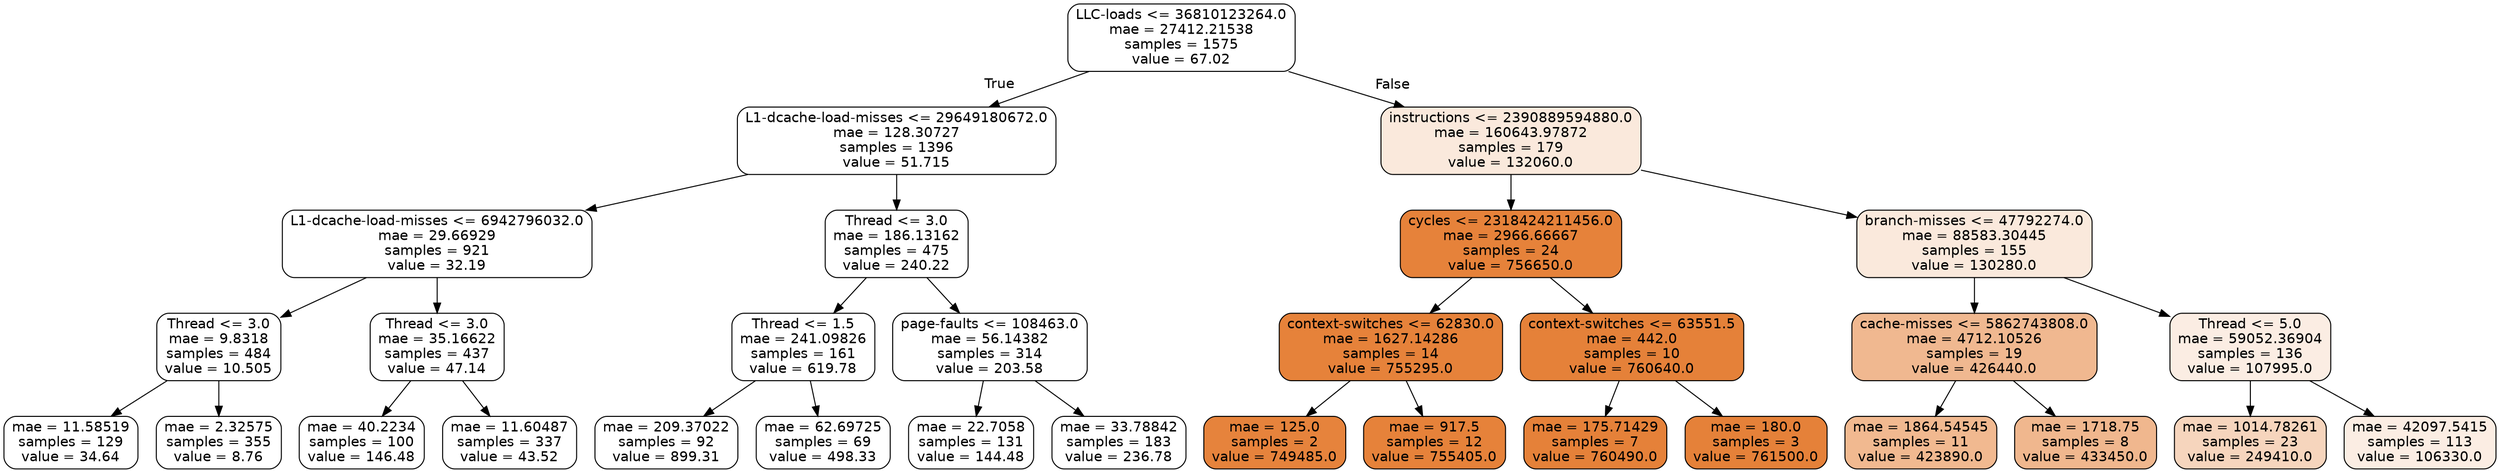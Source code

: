 digraph Tree {
node [shape=box, style="filled, rounded", color="black", fontname=helvetica] ;
edge [fontname=helvetica] ;
0 [label="LLC-loads <= 36810123264.0\nmae = 27412.21538\nsamples = 1575\nvalue = 67.02", fillcolor="#e5813900"] ;
1 [label="L1-dcache-load-misses <= 29649180672.0\nmae = 128.30727\nsamples = 1396\nvalue = 51.715", fillcolor="#e5813900"] ;
0 -> 1 [labeldistance=2.5, labelangle=45, headlabel="True"] ;
2 [label="L1-dcache-load-misses <= 6942796032.0\nmae = 29.66929\nsamples = 921\nvalue = 32.19", fillcolor="#e5813900"] ;
1 -> 2 ;
3 [label="Thread <= 3.0\nmae = 9.8318\nsamples = 484\nvalue = 10.505", fillcolor="#e5813900"] ;
2 -> 3 ;
4 [label="mae = 11.58519\nsamples = 129\nvalue = 34.64", fillcolor="#e5813900"] ;
3 -> 4 ;
5 [label="mae = 2.32575\nsamples = 355\nvalue = 8.76", fillcolor="#e5813900"] ;
3 -> 5 ;
6 [label="Thread <= 3.0\nmae = 35.16622\nsamples = 437\nvalue = 47.14", fillcolor="#e5813900"] ;
2 -> 6 ;
7 [label="mae = 40.2234\nsamples = 100\nvalue = 146.48", fillcolor="#e5813900"] ;
6 -> 7 ;
8 [label="mae = 11.60487\nsamples = 337\nvalue = 43.52", fillcolor="#e5813900"] ;
6 -> 8 ;
9 [label="Thread <= 3.0\nmae = 186.13162\nsamples = 475\nvalue = 240.22", fillcolor="#e5813900"] ;
1 -> 9 ;
10 [label="Thread <= 1.5\nmae = 241.09826\nsamples = 161\nvalue = 619.78", fillcolor="#e5813900"] ;
9 -> 10 ;
11 [label="mae = 209.37022\nsamples = 92\nvalue = 899.31", fillcolor="#e5813900"] ;
10 -> 11 ;
12 [label="mae = 62.69725\nsamples = 69\nvalue = 498.33", fillcolor="#e5813900"] ;
10 -> 12 ;
13 [label="page-faults <= 108463.0\nmae = 56.14382\nsamples = 314\nvalue = 203.58", fillcolor="#e5813900"] ;
9 -> 13 ;
14 [label="mae = 22.7058\nsamples = 131\nvalue = 144.48", fillcolor="#e5813900"] ;
13 -> 14 ;
15 [label="mae = 33.78842\nsamples = 183\nvalue = 236.78", fillcolor="#e5813900"] ;
13 -> 15 ;
16 [label="instructions <= 2390889594880.0\nmae = 160643.97872\nsamples = 179\nvalue = 132060.0", fillcolor="#e581392c"] ;
0 -> 16 [labeldistance=2.5, labelangle=-45, headlabel="False"] ;
17 [label="cycles <= 2318424211456.0\nmae = 2966.66667\nsamples = 24\nvalue = 756650.0", fillcolor="#e58139fd"] ;
16 -> 17 ;
18 [label="context-switches <= 62830.0\nmae = 1627.14286\nsamples = 14\nvalue = 755295.0", fillcolor="#e58139fd"] ;
17 -> 18 ;
19 [label="mae = 125.0\nsamples = 2\nvalue = 749485.0", fillcolor="#e58139fb"] ;
18 -> 19 ;
20 [label="mae = 917.5\nsamples = 12\nvalue = 755405.0", fillcolor="#e58139fd"] ;
18 -> 20 ;
21 [label="context-switches <= 63551.5\nmae = 442.0\nsamples = 10\nvalue = 760640.0", fillcolor="#e58139ff"] ;
17 -> 21 ;
22 [label="mae = 175.71429\nsamples = 7\nvalue = 760490.0", fillcolor="#e58139ff"] ;
21 -> 22 ;
23 [label="mae = 180.0\nsamples = 3\nvalue = 761500.0", fillcolor="#e58139ff"] ;
21 -> 23 ;
24 [label="branch-misses <= 47792274.0\nmae = 88583.30445\nsamples = 155\nvalue = 130280.0", fillcolor="#e581392c"] ;
16 -> 24 ;
25 [label="cache-misses <= 5862743808.0\nmae = 4712.10526\nsamples = 19\nvalue = 426440.0", fillcolor="#e581398f"] ;
24 -> 25 ;
26 [label="mae = 1864.54545\nsamples = 11\nvalue = 423890.0", fillcolor="#e581398e"] ;
25 -> 26 ;
27 [label="mae = 1718.75\nsamples = 8\nvalue = 433450.0", fillcolor="#e5813991"] ;
25 -> 27 ;
28 [label="Thread <= 5.0\nmae = 59052.36904\nsamples = 136\nvalue = 107995.0", fillcolor="#e5813924"] ;
24 -> 28 ;
29 [label="mae = 1014.78261\nsamples = 23\nvalue = 249410.0", fillcolor="#e5813954"] ;
28 -> 29 ;
30 [label="mae = 42097.5415\nsamples = 113\nvalue = 106330.0", fillcolor="#e5813924"] ;
28 -> 30 ;
}